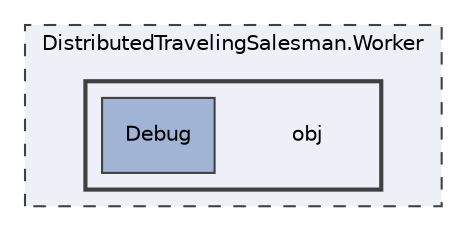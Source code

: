 digraph "DistributedTravelingSalesman.Worker/obj"
{
 // INTERACTIVE_SVG=YES
 // LATEX_PDF_SIZE
  edge [fontname="Helvetica",fontsize="10",labelfontname="Helvetica",labelfontsize="10"];
  node [fontname="Helvetica",fontsize="10",shape=record];
  compound=true
  subgraph clusterdir_ca7b48cdf4de26c03fd638309a8b5b0b {
    graph [ bgcolor="#edf0f7", pencolor="grey25", style="filled,dashed,", label="DistributedTravelingSalesman.Worker", fontname="Helvetica", fontsize="10", URL="dir_ca7b48cdf4de26c03fd638309a8b5b0b.html"]
  subgraph clusterdir_6bf7e93fe1d8df1f183d7268ec0960b6 {
    graph [ bgcolor="#edf0f7", pencolor="grey25", style="filled,bold,", label="", fontname="Helvetica", fontsize="10", URL="dir_6bf7e93fe1d8df1f183d7268ec0960b6.html"]
    dir_6bf7e93fe1d8df1f183d7268ec0960b6 [shape=plaintext, label="obj"];
  dir_15976dcb33752cefa29b283832e30186 [shape=box, label="Debug", style="filled,", fillcolor="#a2b4d6", color="grey25", URL="dir_15976dcb33752cefa29b283832e30186.html"];
  }
  }
}

